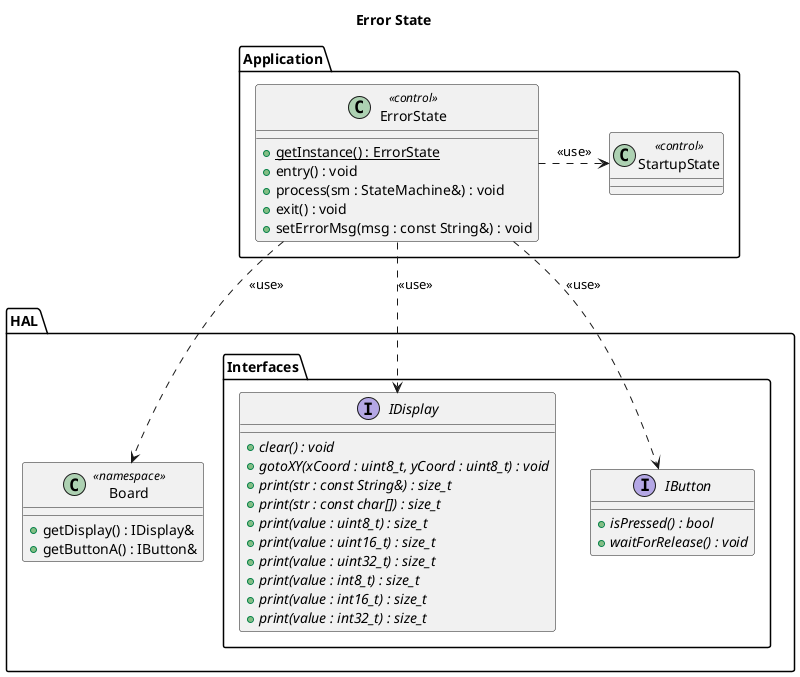 @startuml

title Error State

package "Application" as appLayer {

    class ErrorState <<control>> {
        + {static} getInstance() : ErrorState
        + entry() : void
        + process(sm : StateMachine&) : void
        + exit() : void
        + setErrorMsg(msg : const String&) : void
    }

    class StartupState <<control>>

    ErrorState .r.> StartupState: <<use>>
}

package "HAL" as hal {

    package "Interfaces" as halInterfaces {
        interface IDisplay {
            + {abstract} clear() : void
            + {abstract} gotoXY(xCoord : uint8_t, yCoord : uint8_t) : void
            + {abstract} print(str : const String&) : size_t
            + {abstract} print(str : const char[]) : size_t
            + {abstract} print(value : uint8_t) : size_t
            + {abstract} print(value : uint16_t) : size_t
            + {abstract} print(value : uint32_t) : size_t
            + {abstract} print(value : int8_t) : size_t
            + {abstract} print(value : int16_t) : size_t
            + {abstract} print(value : int32_t) : size_t
        }

        interface IButton {
            + {abstract} isPressed() : bool
            + {abstract} waitForRelease() : void
        }
    }

    class Board << namespace >> {
        + getDisplay() : IDisplay&
        + getButtonA() : IButton&
    }
}

ErrorState ..> Board: <<use>>
ErrorState ..> IDisplay: <<use>>
ErrorState ..> IButton: <<use>>

@enduml